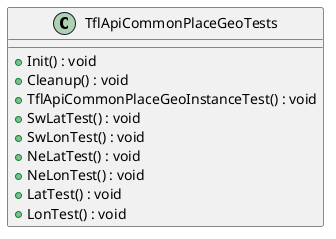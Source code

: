 @startuml
class TflApiCommonPlaceGeoTests {
    + Init() : void
    + Cleanup() : void
    + TflApiCommonPlaceGeoInstanceTest() : void
    + SwLatTest() : void
    + SwLonTest() : void
    + NeLatTest() : void
    + NeLonTest() : void
    + LatTest() : void
    + LonTest() : void
}
@enduml
